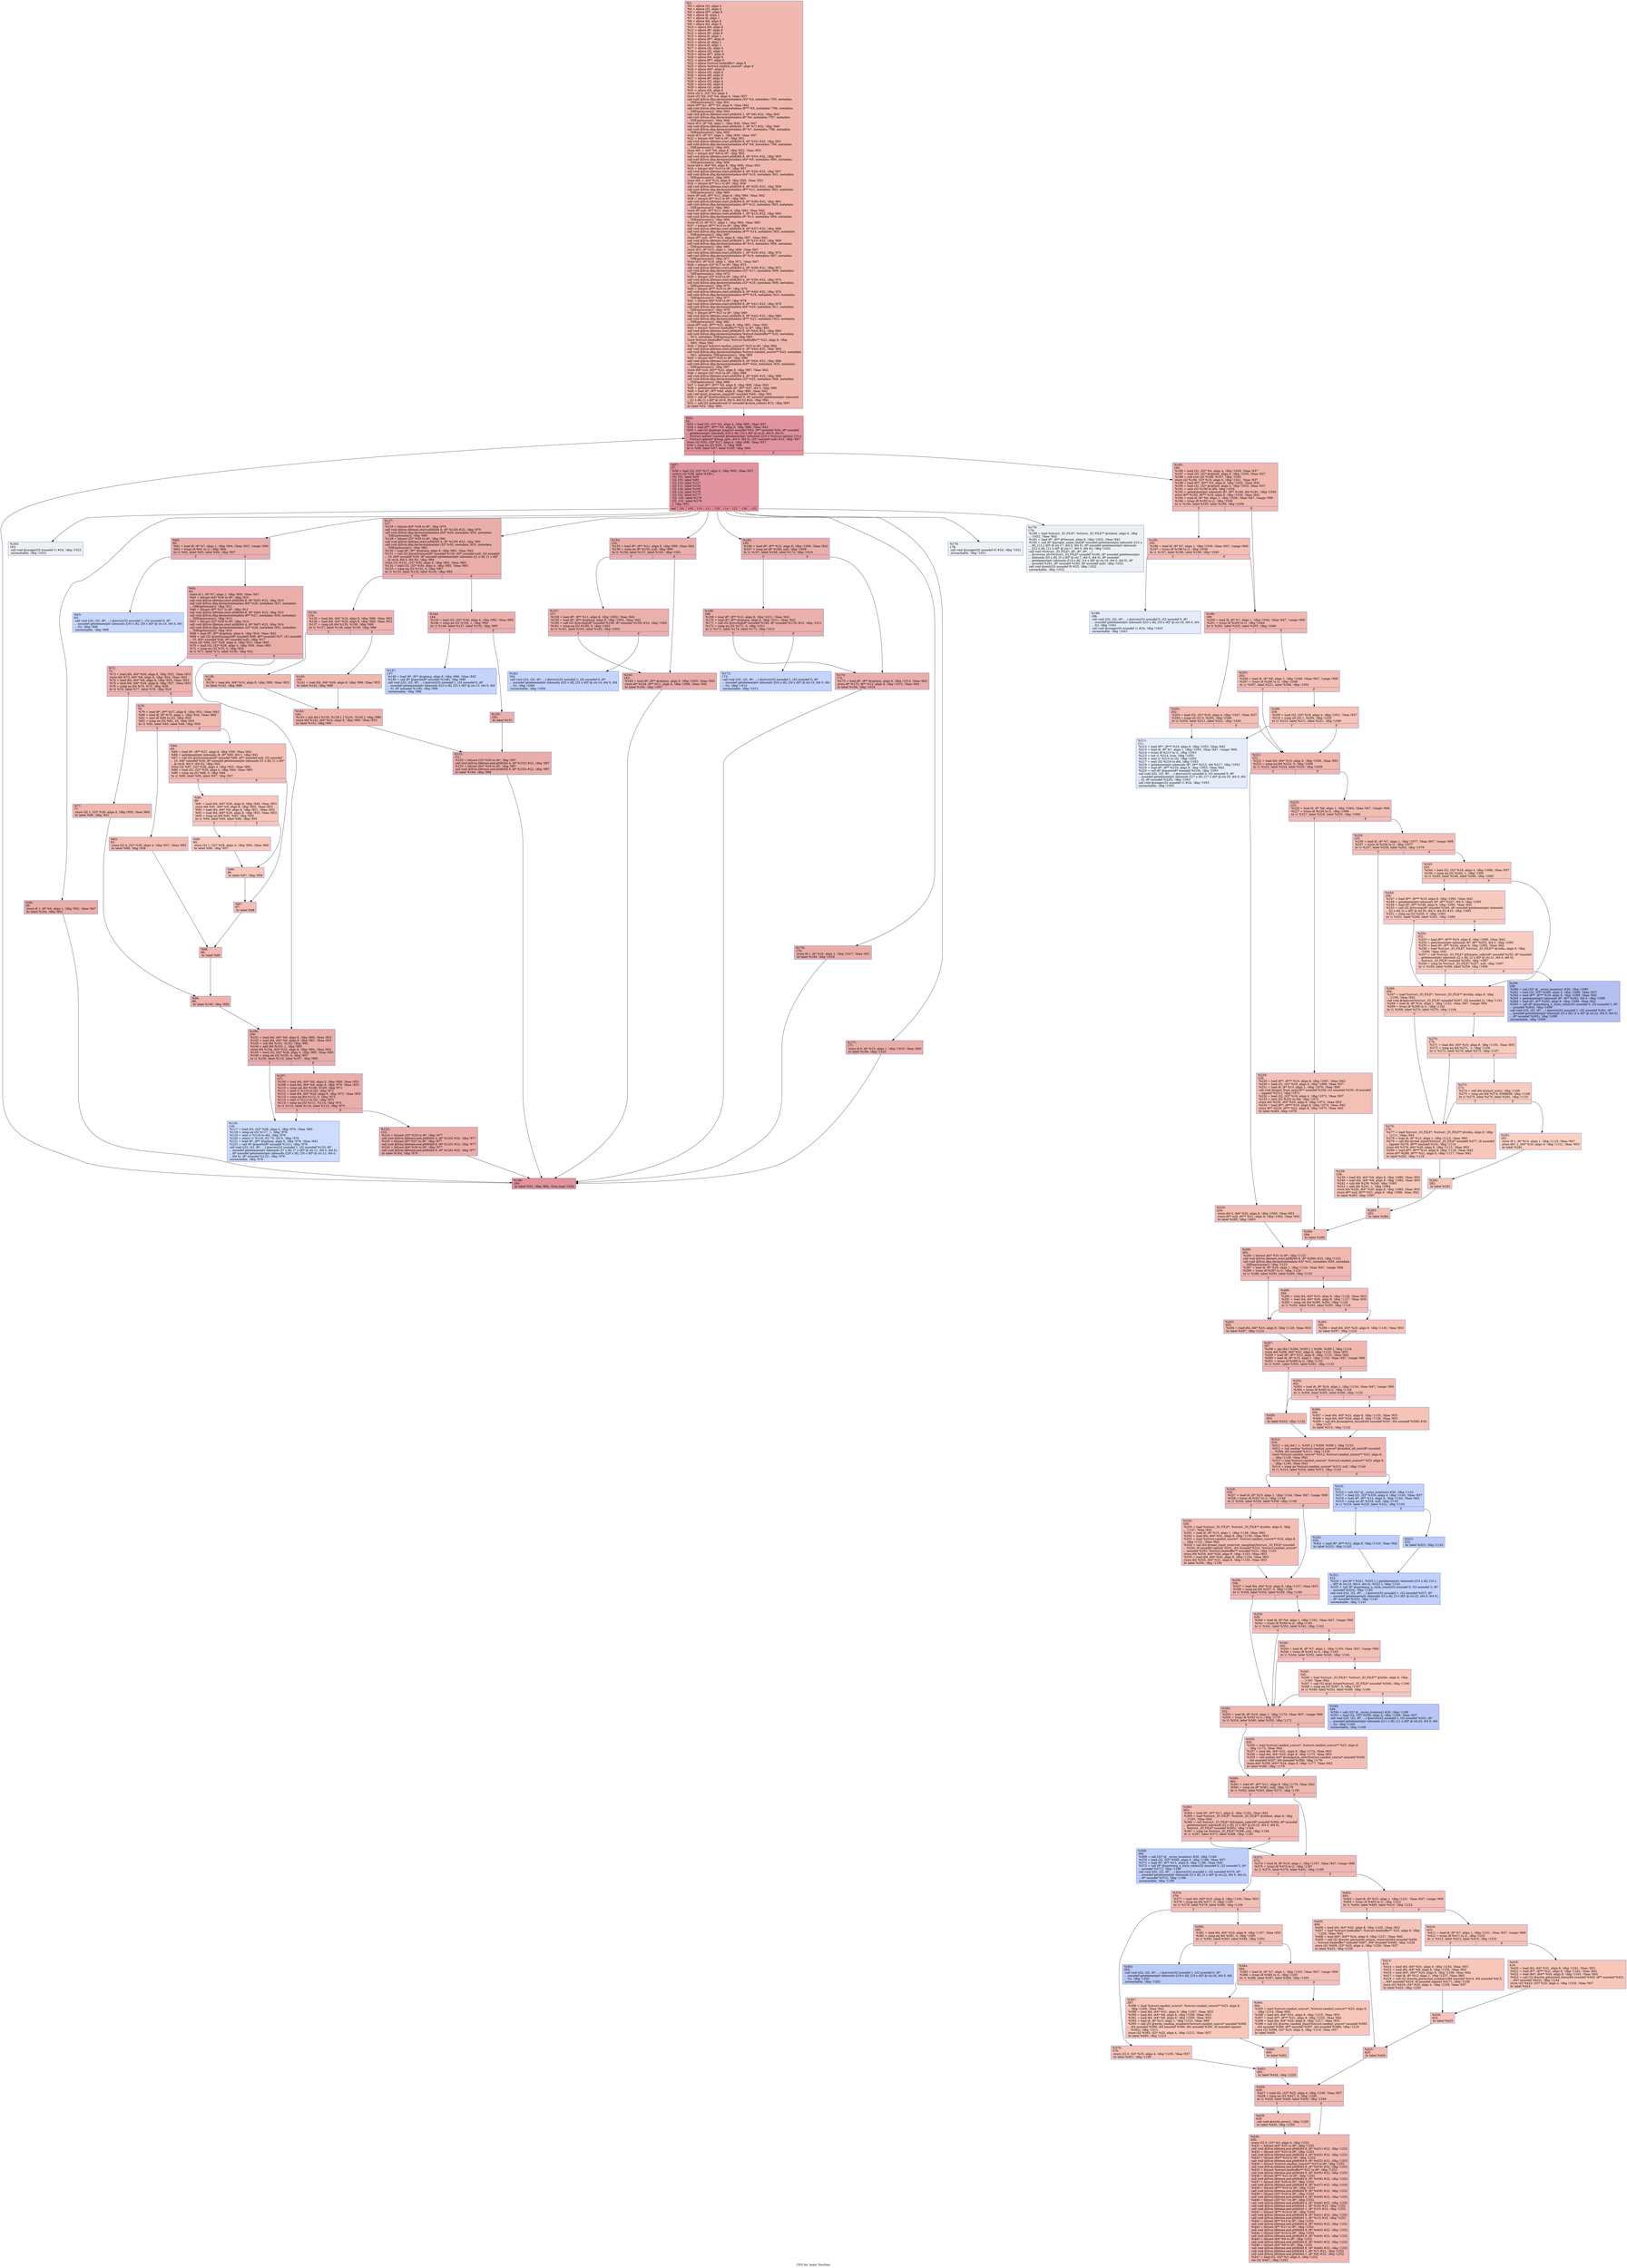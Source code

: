 digraph "CFG for 'main' function" {
	label="CFG for 'main' function";

	Node0x17eb5c0 [shape=record,color="#3d50c3ff", style=filled, fillcolor="#dc5d4a70",label="{%2:\l  %3 = alloca i32, align 4\l  %4 = alloca i32, align 4\l  %5 = alloca i8**, align 8\l  %6 = alloca i8, align 1\l  %7 = alloca i8, align 1\l  %8 = alloca i64, align 8\l  %9 = alloca i64, align 8\l  %10 = alloca i64, align 8\l  %11 = alloca i8*, align 8\l  %12 = alloca i8*, align 8\l  %13 = alloca i8, align 1\l  %14 = alloca i8**, align 8\l  %15 = alloca i8, align 1\l  %16 = alloca i8, align 1\l  %17 = alloca i32, align 4\l  %18 = alloca i32, align 4\l  %19 = alloca i8**, align 8\l  %20 = alloca i64, align 8\l  %21 = alloca i8**, align 8\l  %22 = alloca %struct.linebuffer*, align 8\l  %23 = alloca %struct.randint_source*, align 8\l  %24 = alloca i64*, align 8\l  %25 = alloca i32, align 4\l  %26 = alloca i64, align 8\l  %27 = alloca i8*, align 8\l  %28 = alloca i32, align 4\l  %29 = alloca i64, align 8\l  %30 = alloca i32, align 4\l  %31 = alloca i64, align 8\l  store i32 0, i32* %3, align 4\l  store i32 %0, i32* %4, align 4, !tbaa !837\l  call void @llvm.dbg.declare(metadata i32* %4, metadata !795, metadata\l... !DIExpression()), !dbg !841\l  store i8** %1, i8*** %5, align 8, !tbaa !842\l  call void @llvm.dbg.declare(metadata i8*** %5, metadata !796, metadata\l... !DIExpression()), !dbg !844\l  call void @llvm.lifetime.start.p0i8(i64 1, i8* %6) #22, !dbg !845\l  call void @llvm.dbg.declare(metadata i8* %6, metadata !797, metadata\l... !DIExpression()), !dbg !846\l  store i8 0, i8* %6, align 1, !dbg !846, !tbaa !847\l  call void @llvm.lifetime.start.p0i8(i64 1, i8* %7) #22, !dbg !849\l  call void @llvm.dbg.declare(metadata i8* %7, metadata !798, metadata\l... !DIExpression()), !dbg !850\l  store i8 0, i8* %7, align 1, !dbg !850, !tbaa !847\l  %32 = bitcast i64* %8 to i8*, !dbg !851\l  call void @llvm.lifetime.start.p0i8(i64 8, i8* %32) #22, !dbg !851\l  call void @llvm.dbg.declare(metadata i64* %8, metadata !799, metadata\l... !DIExpression()), !dbg !852\l  store i64 -1, i64* %8, align 8, !dbg !852, !tbaa !853\l  %33 = bitcast i64* %9 to i8*, !dbg !855\l  call void @llvm.lifetime.start.p0i8(i64 8, i8* %33) #22, !dbg !855\l  call void @llvm.dbg.declare(metadata i64* %9, metadata !800, metadata\l... !DIExpression()), !dbg !856\l  store i64 0, i64* %9, align 8, !dbg !856, !tbaa !853\l  %34 = bitcast i64* %10 to i8*, !dbg !857\l  call void @llvm.lifetime.start.p0i8(i64 8, i8* %34) #22, !dbg !857\l  call void @llvm.dbg.declare(metadata i64* %10, metadata !801, metadata\l... !DIExpression()), !dbg !858\l  store i64 -1, i64* %10, align 8, !dbg !858, !tbaa !853\l  %35 = bitcast i8** %11 to i8*, !dbg !859\l  call void @llvm.lifetime.start.p0i8(i64 8, i8* %35) #22, !dbg !859\l  call void @llvm.dbg.declare(metadata i8** %11, metadata !802, metadata\l... !DIExpression()), !dbg !860\l  store i8* null, i8** %11, align 8, !dbg !860, !tbaa !842\l  %36 = bitcast i8** %12 to i8*, !dbg !861\l  call void @llvm.lifetime.start.p0i8(i64 8, i8* %36) #22, !dbg !861\l  call void @llvm.dbg.declare(metadata i8** %12, metadata !803, metadata\l... !DIExpression()), !dbg !862\l  store i8* null, i8** %12, align 8, !dbg !862, !tbaa !842\l  call void @llvm.lifetime.start.p0i8(i64 1, i8* %13) #22, !dbg !863\l  call void @llvm.dbg.declare(metadata i8* %13, metadata !804, metadata\l... !DIExpression()), !dbg !864\l  store i8 10, i8* %13, align 1, !dbg !864, !tbaa !865\l  %37 = bitcast i8*** %14 to i8*, !dbg !866\l  call void @llvm.lifetime.start.p0i8(i64 8, i8* %37) #22, !dbg !866\l  call void @llvm.dbg.declare(metadata i8*** %14, metadata !805, metadata\l... !DIExpression()), !dbg !867\l  store i8** null, i8*** %14, align 8, !dbg !867, !tbaa !842\l  call void @llvm.lifetime.start.p0i8(i64 1, i8* %15) #22, !dbg !868\l  call void @llvm.dbg.declare(metadata i8* %15, metadata !806, metadata\l... !DIExpression()), !dbg !869\l  store i8 0, i8* %15, align 1, !dbg !869, !tbaa !847\l  call void @llvm.lifetime.start.p0i8(i64 1, i8* %16) #22, !dbg !870\l  call void @llvm.dbg.declare(metadata i8* %16, metadata !807, metadata\l... !DIExpression()), !dbg !871\l  store i8 0, i8* %16, align 1, !dbg !871, !tbaa !847\l  %38 = bitcast i32* %17 to i8*, !dbg !872\l  call void @llvm.lifetime.start.p0i8(i64 4, i8* %38) #22, !dbg !872\l  call void @llvm.dbg.declare(metadata i32* %17, metadata !808, metadata\l... !DIExpression()), !dbg !873\l  %39 = bitcast i32* %18 to i8*, !dbg !874\l  call void @llvm.lifetime.start.p0i8(i64 4, i8* %39) #22, !dbg !874\l  call void @llvm.dbg.declare(metadata i32* %18, metadata !809, metadata\l... !DIExpression()), !dbg !875\l  %40 = bitcast i8*** %19 to i8*, !dbg !876\l  call void @llvm.lifetime.start.p0i8(i64 8, i8* %40) #22, !dbg !876\l  call void @llvm.dbg.declare(metadata i8*** %19, metadata !810, metadata\l... !DIExpression()), !dbg !877\l  %41 = bitcast i64* %20 to i8*, !dbg !878\l  call void @llvm.lifetime.start.p0i8(i64 8, i8* %41) #22, !dbg !878\l  call void @llvm.dbg.declare(metadata i64* %20, metadata !811, metadata\l... !DIExpression()), !dbg !879\l  %42 = bitcast i8*** %21 to i8*, !dbg !880\l  call void @llvm.lifetime.start.p0i8(i64 8, i8* %42) #22, !dbg !880\l  call void @llvm.dbg.declare(metadata i8*** %21, metadata !812, metadata\l... !DIExpression()), !dbg !881\l  store i8** null, i8*** %21, align 8, !dbg !881, !tbaa !842\l  %43 = bitcast %struct.linebuffer** %22 to i8*, !dbg !882\l  call void @llvm.lifetime.start.p0i8(i64 8, i8* %43) #22, !dbg !882\l  call void @llvm.dbg.declare(metadata %struct.linebuffer** %22, metadata\l... !813, metadata !DIExpression()), !dbg !883\l  store %struct.linebuffer* null, %struct.linebuffer** %22, align 8, !dbg\l... !883, !tbaa !842\l  %44 = bitcast %struct.randint_source** %23 to i8*, !dbg !884\l  call void @llvm.lifetime.start.p0i8(i64 8, i8* %44) #22, !dbg !884\l  call void @llvm.dbg.declare(metadata %struct.randint_source** %23, metadata\l... !821, metadata !DIExpression()), !dbg !885\l  %45 = bitcast i64** %24 to i8*, !dbg !886\l  call void @llvm.lifetime.start.p0i8(i64 8, i8* %45) #22, !dbg !886\l  call void @llvm.dbg.declare(metadata i64** %24, metadata !825, metadata\l... !DIExpression()), !dbg !887\l  store i64* null, i64** %24, align 8, !dbg !887, !tbaa !842\l  %46 = bitcast i32* %25 to i8*, !dbg !888\l  call void @llvm.lifetime.start.p0i8(i64 4, i8* %46) #22, !dbg !888\l  call void @llvm.dbg.declare(metadata i32* %25, metadata !826, metadata\l... !DIExpression()), !dbg !889\l  %47 = load i8**, i8*** %5, align 8, !dbg !890, !tbaa !842\l  %48 = getelementptr inbounds i8*, i8** %47, i64 0, !dbg !890\l  %49 = load i8*, i8** %48, align 8, !dbg !890, !tbaa !842\l  call void @set_program_name(i8* noundef %49), !dbg !891\l  %50 = call i8* @setlocale(i32 noundef 6, i8* noundef getelementptr inbounds\l... ([1 x i8], [1 x i8]* @.str.8, i64 0, i64 0)) #22, !dbg !892\l  %51 = call i32 @atexit(void ()* noundef @close_stdout) #22, !dbg !893\l  br label %52, !dbg !894\l}"];
	Node0x17eb5c0 -> Node0x1857d10;
	Node0x1857d10 [shape=record,color="#b70d28ff", style=filled, fillcolor="#b70d2870",label="{%52:\l52:                                               \l  %53 = load i32, i32* %4, align 4, !dbg !895, !tbaa !837\l  %54 = load i8**, i8*** %5, align 8, !dbg !896, !tbaa !842\l  %55 = call i32 @getopt_long(i32 noundef %53, i8** noundef %54, i8* noundef\l... getelementptr inbounds ([10 x i8], [10 x i8]* @.str.9, i64 0, i64 0),\l... %struct.option* noundef getelementptr inbounds ([10 x %struct.option], [10 x\l... %struct.option]* @long_opts, i64 0, i64 0), i32* noundef null) #22, !dbg !897\l  store i32 %55, i32* %17, align 4, !dbg !898, !tbaa !837\l  %56 = icmp ne i32 %55, -1, !dbg !899\l  br i1 %56, label %57, label %185, !dbg !894\l|{<s0>T|<s1>F}}"];
	Node0x1857d10:s0 -> Node0x1857d60;
	Node0x1857d10:s1 -> Node0x1858ad0;
	Node0x1857d60 [shape=record,color="#b70d28ff", style=filled, fillcolor="#b70d2870",label="{%57:\l57:                                               \l  %58 = load i32, i32* %17, align 4, !dbg !900, !tbaa !837\l  switch i32 %58, label %183 [\l    i32 101, label %59\l    i32 105, label %60\l    i32 110, label %127\l    i32 111, label %154\l    i32 128, label %165\l    i32 114, label %176\l    i32 122, label %177\l    i32 -130, label %178\l    i32 -131, label %179\l  ], !dbg !901\l|{<s0>def|<s1>101|<s2>105|<s3>110|<s4>111|<s5>128|<s6>114|<s7>122|<s8>-130|<s9>-131}}"];
	Node0x1857d60:s0 -> Node0x1858a30;
	Node0x1857d60:s1 -> Node0x1857db0;
	Node0x1857d60:s2 -> Node0x1857e00;
	Node0x1857d60:s3 -> Node0x18583a0;
	Node0x1857d60:s4 -> Node0x1858670;
	Node0x1857d60:s5 -> Node0x18587b0;
	Node0x1857d60:s6 -> Node0x18588f0;
	Node0x1857d60:s7 -> Node0x1858940;
	Node0x1857d60:s8 -> Node0x1858990;
	Node0x1857d60:s9 -> Node0x18589e0;
	Node0x1857db0 [shape=record,color="#3d50c3ff", style=filled, fillcolor="#d0473d70",label="{%59:\l59:                                               \l  store i8 1, i8* %6, align 1, !dbg !902, !tbaa !847\l  br label %184, !dbg !903\l}"];
	Node0x1857db0 -> Node0x1858a80;
	Node0x1857e00 [shape=record,color="#3d50c3ff", style=filled, fillcolor="#d0473d70",label="{%60:\l60:                                               \l  %61 = load i8, i8* %7, align 1, !dbg !904, !tbaa !847, !range !906\l  %62 = trunc i8 %61 to i1, !dbg !904\l  br i1 %62, label %63, label %64, !dbg !907\l|{<s0>T|<s1>F}}"];
	Node0x1857e00:s0 -> Node0x1857e50;
	Node0x1857e00:s1 -> Node0x1857ea0;
	Node0x1857e50 [shape=record,color="#3d50c3ff", style=filled, fillcolor="#81a4fb70",label="{%63:\l63:                                               \l  call void (i32, i32, i8*, ...) @error(i32 noundef 1, i32 noundef 0, i8*\l... noundef getelementptr inbounds ([30 x i8], [30 x i8]* @.str.10, i64 0, i64\l... 0)), !dbg !908\l  unreachable, !dbg !908\l}"];
	Node0x1857ea0 [shape=record,color="#3d50c3ff", style=filled, fillcolor="#d0473d70",label="{%64:\l64:                                               \l  store i8 1, i8* %7, align 1, !dbg !909, !tbaa !847\l  %65 = bitcast i64* %26 to i8*, !dbg !910\l  call void @llvm.lifetime.start.p0i8(i64 8, i8* %65) #22, !dbg !910\l  call void @llvm.dbg.declare(metadata i64* %26, metadata !827, metadata\l... !DIExpression()), !dbg !911\l  %66 = bitcast i8** %27 to i8*, !dbg !912\l  call void @llvm.lifetime.start.p0i8(i64 8, i8* %66) #22, !dbg !912\l  call void @llvm.dbg.declare(metadata i8** %27, metadata !830, metadata\l... !DIExpression()), !dbg !913\l  %67 = bitcast i32* %28 to i8*, !dbg !914\l  call void @llvm.lifetime.start.p0i8(i64 4, i8* %67) #22, !dbg !914\l  call void @llvm.dbg.declare(metadata i32* %28, metadata !831, metadata\l... !DIExpression()), !dbg !915\l  %68 = load i8*, i8** @optarg, align 8, !dbg !916, !tbaa !842\l  %69 = call i32 @xstrtoumax(i8* noundef %68, i8** noundef %27, i32 noundef\l... 10, i64* noundef %26, i8* noundef null), !dbg !917\l  store i32 %69, i32* %28, align 4, !dbg !915, !tbaa !865\l  %70 = load i32, i32* %28, align 4, !dbg !918, !tbaa !865\l  %71 = icmp eq i32 %70, 0, !dbg !920\l  br i1 %71, label %72, label %100, !dbg !921\l|{<s0>T|<s1>F}}"];
	Node0x1857ea0:s0 -> Node0x1857ef0;
	Node0x1857ea0:s1 -> Node0x1858260;
	Node0x1857ef0 [shape=record,color="#3d50c3ff", style=filled, fillcolor="#d8564670",label="{%72:\l72:                                               \l  %73 = load i64, i64* %26, align 8, !dbg !922, !tbaa !853\l  store i64 %73, i64* %8, align 8, !dbg !924, !tbaa !853\l  %74 = load i64, i64* %8, align 8, !dbg !925, !tbaa !853\l  %75 = load i64, i64* %26, align 8, !dbg !927, !tbaa !853\l  %76 = icmp ne i64 %74, %75, !dbg !928\l  br i1 %76, label %77, label %78, !dbg !929\l|{<s0>T|<s1>F}}"];
	Node0x1857ef0:s0 -> Node0x1857f40;
	Node0x1857ef0:s1 -> Node0x1857f90;
	Node0x1857f40 [shape=record,color="#3d50c3ff", style=filled, fillcolor="#de614d70",label="{%77:\l77:                                               \l  store i32 1, i32* %28, align 4, !dbg !930, !tbaa !865\l  br label %99, !dbg !931\l}"];
	Node0x1857f40 -> Node0x1858210;
	Node0x1857f90 [shape=record,color="#3d50c3ff", style=filled, fillcolor="#de614d70",label="{%78:\l78:                                               \l  %79 = load i8*, i8** %27, align 8, !dbg !932, !tbaa !842\l  %80 = load i8, i8* %79, align 1, !dbg !934, !tbaa !865\l  %81 = sext i8 %80 to i32, !dbg !934\l  %82 = icmp ne i32 %81, 45, !dbg !935\l  br i1 %82, label %83, label %84, !dbg !936\l|{<s0>T|<s1>F}}"];
	Node0x1857f90:s0 -> Node0x1857fe0;
	Node0x1857f90:s1 -> Node0x1858030;
	Node0x1857fe0 [shape=record,color="#3d50c3ff", style=filled, fillcolor="#e36c5570",label="{%83:\l83:                                               \l  store i32 4, i32* %28, align 4, !dbg !937, !tbaa !865\l  br label %98, !dbg !938\l}"];
	Node0x1857fe0 -> Node0x18581c0;
	Node0x1858030 [shape=record,color="#3d50c3ff", style=filled, fillcolor="#e36c5570",label="{%84:\l84:                                               \l  %85 = load i8*, i8** %27, align 8, !dbg !939, !tbaa !842\l  %86 = getelementptr inbounds i8, i8* %85, i64 1, !dbg !941\l  %87 = call i32 @xstrtoumax(i8* noundef %86, i8** noundef null, i32 noundef\l... 10, i64* noundef %26, i8* noundef getelementptr inbounds ([1 x i8], [1 x i8]*\l... @.str.8, i64 0, i64 0)), !dbg !942\l  store i32 %87, i32* %28, align 4, !dbg !943, !tbaa !865\l  %88 = load i32, i32* %28, align 4, !dbg !944, !tbaa !865\l  %89 = icmp eq i32 %88, 0, !dbg !946\l  br i1 %89, label %90, label %97, !dbg !947\l|{<s0>T|<s1>F}}"];
	Node0x1858030:s0 -> Node0x1858080;
	Node0x1858030:s1 -> Node0x1858170;
	Node0x1858080 [shape=record,color="#3d50c3ff", style=filled, fillcolor="#ec7f6370",label="{%90:\l90:                                               \l  %91 = load i64, i64* %26, align 8, !dbg !948, !tbaa !853\l  store i64 %91, i64* %9, align 8, !dbg !950, !tbaa !853\l  %92 = load i64, i64* %9, align 8, !dbg !951, !tbaa !853\l  %93 = load i64, i64* %26, align 8, !dbg !953, !tbaa !853\l  %94 = icmp ne i64 %92, %93, !dbg !954\l  br i1 %94, label %95, label %96, !dbg !955\l|{<s0>T|<s1>F}}"];
	Node0x1858080:s0 -> Node0x18580d0;
	Node0x1858080:s1 -> Node0x1858120;
	Node0x18580d0 [shape=record,color="#3d50c3ff", style=filled, fillcolor="#ef886b70",label="{%95:\l95:                                               \l  store i32 1, i32* %28, align 4, !dbg !956, !tbaa !865\l  br label %96, !dbg !957\l}"];
	Node0x18580d0 -> Node0x1858120;
	Node0x1858120 [shape=record,color="#3d50c3ff", style=filled, fillcolor="#ec7f6370",label="{%96:\l96:                                               \l  br label %97, !dbg !958\l}"];
	Node0x1858120 -> Node0x1858170;
	Node0x1858170 [shape=record,color="#3d50c3ff", style=filled, fillcolor="#e36c5570",label="{%97:\l97:                                               \l  br label %98\l}"];
	Node0x1858170 -> Node0x18581c0;
	Node0x18581c0 [shape=record,color="#3d50c3ff", style=filled, fillcolor="#de614d70",label="{%98:\l98:                                               \l  br label %99\l}"];
	Node0x18581c0 -> Node0x1858210;
	Node0x1858210 [shape=record,color="#3d50c3ff", style=filled, fillcolor="#d8564670",label="{%99:\l99:                                               \l  br label %100, !dbg !959\l}"];
	Node0x1858210 -> Node0x1858260;
	Node0x1858260 [shape=record,color="#3d50c3ff", style=filled, fillcolor="#d0473d70",label="{%100:\l100:                                              \l  %101 = load i64, i64* %9, align 8, !dbg !960, !tbaa !853\l  %102 = load i64, i64* %8, align 8, !dbg !961, !tbaa !853\l  %103 = sub i64 %101, %102, !dbg !962\l  %104 = add i64 %103, 1, !dbg !963\l  store i64 %104, i64* %20, align 8, !dbg !964, !tbaa !853\l  %105 = load i32, i32* %28, align 4, !dbg !965, !tbaa !865\l  %106 = icmp ne i32 %105, 0, !dbg !967\l  br i1 %106, label %116, label %107, !dbg !968\l|{<s0>T|<s1>F}}"];
	Node0x1858260:s0 -> Node0x1858300;
	Node0x1858260:s1 -> Node0x18582b0;
	Node0x18582b0 [shape=record,color="#3d50c3ff", style=filled, fillcolor="#d0473d70",label="{%107:\l107:                                              \l  %108 = load i64, i64* %8, align 8, !dbg !969, !tbaa !853\l  %109 = load i64, i64* %9, align 8, !dbg !970, !tbaa !853\l  %110 = icmp ule i64 %108, %109, !dbg !971\l  %111 = zext i1 %110 to i32, !dbg !971\l  %112 = load i64, i64* %20, align 8, !dbg !972, !tbaa !853\l  %113 = icmp eq i64 %112, 0, !dbg !973\l  %114 = zext i1 %113 to i32, !dbg !973\l  %115 = icmp eq i32 %111, %114, !dbg !974\l  br i1 %115, label %116, label %123, !dbg !975\l|{<s0>T|<s1>F}}"];
	Node0x18582b0:s0 -> Node0x1858300;
	Node0x18582b0:s1 -> Node0x1858350;
	Node0x1858300 [shape=record,color="#3d50c3ff", style=filled, fillcolor="#8caffe70",label="{%116:\l116:                                              \l  %117 = load i32, i32* %28, align 4, !dbg !976, !tbaa !865\l  %118 = icmp eq i32 %117, 1, !dbg !976\l  %119 = zext i1 %118 to i64, !dbg !976\l  %120 = select i1 %118, i32 75, i32 0, !dbg !976\l  %121 = load i8*, i8** @optarg, align 8, !dbg !976, !tbaa !842\l  %122 = call i8* @quote(i8* noundef %121), !dbg !976\l  call void (i32, i32, i8*, ...) @error(i32 noundef 1, i32 noundef %120, i8*\l... noundef getelementptr inbounds ([7 x i8], [7 x i8]* @.str.11, i64 0, i64 0),\l... i8* noundef getelementptr inbounds ([20 x i8], [20 x i8]* @.str.12, i64 0,\l... i64 0), i8* noundef %122), !dbg !976\l  unreachable, !dbg !976\l}"];
	Node0x1858350 [shape=record,color="#3d50c3ff", style=filled, fillcolor="#d0473d70",label="{%123:\l123:                                              \l  %124 = bitcast i32* %28 to i8*, !dbg !977\l  call void @llvm.lifetime.end.p0i8(i64 4, i8* %124) #22, !dbg !977\l  %125 = bitcast i8** %27 to i8*, !dbg !977\l  call void @llvm.lifetime.end.p0i8(i64 8, i8* %125) #22, !dbg !977\l  %126 = bitcast i64* %26 to i8*, !dbg !977\l  call void @llvm.lifetime.end.p0i8(i64 8, i8* %126) #22, !dbg !977\l  br label %184, !dbg !978\l}"];
	Node0x1858350 -> Node0x1858a80;
	Node0x18583a0 [shape=record,color="#3d50c3ff", style=filled, fillcolor="#d0473d70",label="{%127:\l127:                                              \l  %128 = bitcast i64* %29 to i8*, !dbg !979\l  call void @llvm.lifetime.start.p0i8(i64 8, i8* %128) #22, !dbg !979\l  call void @llvm.dbg.declare(metadata i64* %29, metadata !833, metadata\l... !DIExpression()), !dbg !980\l  %129 = bitcast i32* %30 to i8*, !dbg !981\l  call void @llvm.lifetime.start.p0i8(i64 4, i8* %129) #22, !dbg !981\l  call void @llvm.dbg.declare(metadata i32* %30, metadata !835, metadata\l... !DIExpression()), !dbg !982\l  %130 = load i8*, i8** @optarg, align 8, !dbg !983, !tbaa !842\l  %131 = call i32 @xstrtoumax(i8* noundef %130, i8** noundef null, i32 noundef\l... 10, i64* noundef %29, i8* noundef getelementptr inbounds ([1 x i8], [1 x i8]*\l... @.str.8, i64 0, i64 0)), !dbg !984\l  store i32 %131, i32* %30, align 4, !dbg !982, !tbaa !865\l  %132 = load i32, i32* %30, align 4, !dbg !985, !tbaa !865\l  %133 = icmp eq i32 %132, 0, !dbg !987\l  br i1 %133, label %134, label %144, !dbg !988\l|{<s0>T|<s1>F}}"];
	Node0x18583a0:s0 -> Node0x18583f0;
	Node0x18583a0:s1 -> Node0x1858530;
	Node0x18583f0 [shape=record,color="#3d50c3ff", style=filled, fillcolor="#d8564670",label="{%134:\l134:                                              \l  %135 = load i64, i64* %10, align 8, !dbg !989, !tbaa !853\l  %136 = load i64, i64* %29, align 8, !dbg !989, !tbaa !853\l  %137 = icmp ult i64 %135, %136, !dbg !989\l  br i1 %137, label %138, label %140, !dbg !989\l|{<s0>T|<s1>F}}"];
	Node0x18583f0:s0 -> Node0x1858440;
	Node0x18583f0:s1 -> Node0x1858490;
	Node0x1858440 [shape=record,color="#3d50c3ff", style=filled, fillcolor="#de614d70",label="{%138:\l138:                                              \l  %139 = load i64, i64* %10, align 8, !dbg !989, !tbaa !853\l  br label %142, !dbg !989\l}"];
	Node0x1858440 -> Node0x18584e0;
	Node0x1858490 [shape=record,color="#3d50c3ff", style=filled, fillcolor="#de614d70",label="{%140:\l140:                                              \l  %141 = load i64, i64* %29, align 8, !dbg !989, !tbaa !853\l  br label %142, !dbg !989\l}"];
	Node0x1858490 -> Node0x18584e0;
	Node0x18584e0 [shape=record,color="#3d50c3ff", style=filled, fillcolor="#d8564670",label="{%142:\l142:                                              \l  %143 = phi i64 [ %139, %138 ], [ %141, %140 ], !dbg !989\l  store i64 %143, i64* %10, align 8, !dbg !990, !tbaa !853\l  br label %151, !dbg !991\l}"];
	Node0x18584e0 -> Node0x1858620;
	Node0x1858530 [shape=record,color="#3d50c3ff", style=filled, fillcolor="#d24b4070",label="{%144:\l144:                                              \l  %145 = load i32, i32* %30, align 4, !dbg !992, !tbaa !865\l  %146 = icmp ne i32 %145, 1, !dbg !994\l  br i1 %146, label %147, label %150, !dbg !995\l|{<s0>T|<s1>F}}"];
	Node0x1858530:s0 -> Node0x1858580;
	Node0x1858530:s1 -> Node0x18585d0;
	Node0x1858580 [shape=record,color="#3d50c3ff", style=filled, fillcolor="#7a9df870",label="{%147:\l147:                                              \l  %148 = load i8*, i8** @optarg, align 8, !dbg !996, !tbaa !842\l  %149 = call i8* @quote(i8* noundef %148), !dbg !996\l  call void (i32, i32, i8*, ...) @error(i32 noundef 1, i32 noundef 0, i8*\l... noundef getelementptr inbounds ([23 x i8], [23 x i8]* @.str.13, i64 0, i64\l... 0), i8* noundef %149), !dbg !996\l  unreachable, !dbg !996\l}"];
	Node0x18585d0 [shape=record,color="#3d50c3ff", style=filled, fillcolor="#d24b4070",label="{%150:\l150:                                              \l  br label %151\l}"];
	Node0x18585d0 -> Node0x1858620;
	Node0x1858620 [shape=record,color="#3d50c3ff", style=filled, fillcolor="#d0473d70",label="{%151:\l151:                                              \l  %152 = bitcast i32* %30 to i8*, !dbg !997\l  call void @llvm.lifetime.end.p0i8(i64 4, i8* %152) #22, !dbg !997\l  %153 = bitcast i64* %29 to i8*, !dbg !997\l  call void @llvm.lifetime.end.p0i8(i64 8, i8* %153) #22, !dbg !997\l  br label %184, !dbg !998\l}"];
	Node0x1858620 -> Node0x1858a80;
	Node0x1858670 [shape=record,color="#3d50c3ff", style=filled, fillcolor="#d0473d70",label="{%154:\l154:                                              \l  %155 = load i8*, i8** %11, align 8, !dbg !999, !tbaa !842\l  %156 = icmp ne i8* %155, null, !dbg !999\l  br i1 %156, label %157, label %163, !dbg !1001\l|{<s0>T|<s1>F}}"];
	Node0x1858670:s0 -> Node0x18586c0;
	Node0x1858670:s1 -> Node0x1858760;
	Node0x18586c0 [shape=record,color="#3d50c3ff", style=filled, fillcolor="#d24b4070",label="{%157:\l157:                                              \l  %158 = load i8*, i8** %11, align 8, !dbg !1002, !tbaa !842\l  %159 = load i8*, i8** @optarg, align 8, !dbg !1002, !tbaa !842\l  %160 = call i32 @strcmp(i8* noundef %158, i8* noundef %159) #23, !dbg !1002\l  %161 = icmp eq i32 %160, 0, !dbg !1002\l  br i1 %161, label %163, label %162, !dbg !1003\l|{<s0>T|<s1>F}}"];
	Node0x18586c0:s0 -> Node0x1858760;
	Node0x18586c0:s1 -> Node0x1858710;
	Node0x1858710 [shape=record,color="#3d50c3ff", style=filled, fillcolor="#7a9df870",label="{%162:\l162:                                              \l  call void (i32, i32, i8*, ...) @error(i32 noundef 1, i32 noundef 0, i8*\l... noundef getelementptr inbounds ([32 x i8], [32 x i8]* @.str.14, i64 0, i64\l... 0)), !dbg !1004\l  unreachable, !dbg !1004\l}"];
	Node0x1858760 [shape=record,color="#3d50c3ff", style=filled, fillcolor="#d0473d70",label="{%163:\l163:                                              \l  %164 = load i8*, i8** @optarg, align 8, !dbg !1005, !tbaa !842\l  store i8* %164, i8** %11, align 8, !dbg !1006, !tbaa !842\l  br label %184, !dbg !1007\l}"];
	Node0x1858760 -> Node0x1858a80;
	Node0x18587b0 [shape=record,color="#3d50c3ff", style=filled, fillcolor="#d0473d70",label="{%165:\l165:                                              \l  %166 = load i8*, i8** %12, align 8, !dbg !1008, !tbaa !842\l  %167 = icmp ne i8* %166, null, !dbg !1008\l  br i1 %167, label %168, label %174, !dbg !1010\l|{<s0>T|<s1>F}}"];
	Node0x18587b0:s0 -> Node0x1858800;
	Node0x18587b0:s1 -> Node0x18588a0;
	Node0x1858800 [shape=record,color="#3d50c3ff", style=filled, fillcolor="#d24b4070",label="{%168:\l168:                                              \l  %169 = load i8*, i8** %12, align 8, !dbg !1011, !tbaa !842\l  %170 = load i8*, i8** @optarg, align 8, !dbg !1011, !tbaa !842\l  %171 = call i32 @strcmp(i8* noundef %169, i8* noundef %170) #23, !dbg !1011\l  %172 = icmp eq i32 %171, 0, !dbg !1011\l  br i1 %172, label %174, label %173, !dbg !1012\l|{<s0>T|<s1>F}}"];
	Node0x1858800:s0 -> Node0x18588a0;
	Node0x1858800:s1 -> Node0x1858850;
	Node0x1858850 [shape=record,color="#3d50c3ff", style=filled, fillcolor="#7a9df870",label="{%173:\l173:                                              \l  call void (i32, i32, i8*, ...) @error(i32 noundef 1, i32 noundef 0, i8*\l... noundef getelementptr inbounds ([34 x i8], [34 x i8]* @.str.15, i64 0, i64\l... 0)), !dbg !1013\l  unreachable, !dbg !1013\l}"];
	Node0x18588a0 [shape=record,color="#3d50c3ff", style=filled, fillcolor="#d0473d70",label="{%174:\l174:                                              \l  %175 = load i8*, i8** @optarg, align 8, !dbg !1014, !tbaa !842\l  store i8* %175, i8** %12, align 8, !dbg !1015, !tbaa !842\l  br label %184, !dbg !1016\l}"];
	Node0x18588a0 -> Node0x1858a80;
	Node0x18588f0 [shape=record,color="#3d50c3ff", style=filled, fillcolor="#d0473d70",label="{%176:\l176:                                              \l  store i8 1, i8* %16, align 1, !dbg !1017, !tbaa !847\l  br label %184, !dbg !1018\l}"];
	Node0x18588f0 -> Node0x1858a80;
	Node0x1858940 [shape=record,color="#3d50c3ff", style=filled, fillcolor="#d0473d70",label="{%177:\l177:                                              \l  store i8 0, i8* %13, align 1, !dbg !1019, !tbaa !865\l  br label %184, !dbg !1020\l}"];
	Node0x1858940 -> Node0x1858a80;
	Node0x1858990 [shape=record,color="#3d50c3ff", style=filled, fillcolor="#d6dce470",label="{%178:\l178:                                              \l  call void @usage(i32 noundef 0) #24, !dbg !1021\l  unreachable, !dbg !1021\l}"];
	Node0x18589e0 [shape=record,color="#3d50c3ff", style=filled, fillcolor="#d6dce470",label="{%179:\l179:                                              \l  %180 = load %struct._IO_FILE*, %struct._IO_FILE** @stdout, align 8, !dbg\l... !1022, !tbaa !842\l  %181 = load i8*, i8** @Version, align 8, !dbg !1022, !tbaa !842\l  %182 = call i8* @proper_name_lite(i8* noundef getelementptr inbounds ([12 x\l... i8], [12 x i8]* @.str.17, i64 0, i64 0), i8* noundef getelementptr inbounds\l... ([12 x i8], [12 x i8]* @.str.17, i64 0, i64 0)), !dbg !1022\l  call void (%struct._IO_FILE*, i8*, i8*, i8*, ...)\l... @version_etc(%struct._IO_FILE* noundef %180, i8* noundef getelementptr\l... inbounds ([5 x i8], [5 x i8]* @.str.7, i64 0, i64 0), i8* noundef\l... getelementptr inbounds ([14 x i8], [14 x i8]* @.str.16, i64 0, i64 0), i8*\l... noundef %181, i8* noundef %182, i8* noundef null), !dbg !1022\l  call void @exit(i32 noundef 0) #25, !dbg !1022\l  unreachable, !dbg !1022\l}"];
	Node0x1858a30 [shape=record,color="#3d50c3ff", style=filled, fillcolor="#d6dce470",label="{%183:\l183:                                              \l  call void @usage(i32 noundef 1) #24, !dbg !1023\l  unreachable, !dbg !1023\l}"];
	Node0x1858a80 [shape=record,color="#b70d28ff", style=filled, fillcolor="#b70d2870",label="{%184:\l184:                                              \l  br label %52, !dbg !894, !llvm.loop !1024\l}"];
	Node0x1858a80 -> Node0x1857d10;
	Node0x1858ad0 [shape=record,color="#3d50c3ff", style=filled, fillcolor="#dc5d4a70",label="{%185:\l185:                                              \l  %186 = load i32, i32* %4, align 4, !dbg !1028, !tbaa !837\l  %187 = load i32, i32* @optind, align 4, !dbg !1029, !tbaa !837\l  %188 = sub nsw i32 %186, %187, !dbg !1030\l  store i32 %188, i32* %18, align 4, !dbg !1031, !tbaa !837\l  %189 = load i8**, i8*** %5, align 8, !dbg !1032, !tbaa !842\l  %190 = load i32, i32* @optind, align 4, !dbg !1033, !tbaa !837\l  %191 = sext i32 %190 to i64, !dbg !1034\l  %192 = getelementptr inbounds i8*, i8** %189, i64 %191, !dbg !1034\l  store i8** %192, i8*** %19, align 8, !dbg !1035, !tbaa !842\l  %193 = load i8, i8* %6, align 1, !dbg !1036, !tbaa !847, !range !906\l  %194 = trunc i8 %193 to i1, !dbg !1036\l  br i1 %194, label %195, label %199, !dbg !1038\l|{<s0>T|<s1>F}}"];
	Node0x1858ad0:s0 -> Node0x1858b20;
	Node0x1858ad0:s1 -> Node0x1858bc0;
	Node0x1858b20 [shape=record,color="#3d50c3ff", style=filled, fillcolor="#e36c5570",label="{%195:\l195:                                              \l  %196 = load i8, i8* %7, align 1, !dbg !1039, !tbaa !847, !range !906\l  %197 = trunc i8 %196 to i1, !dbg !1039\l  br i1 %197, label %198, label %199, !dbg !1040\l|{<s0>T|<s1>F}}"];
	Node0x1858b20:s0 -> Node0x1858b70;
	Node0x1858b20:s1 -> Node0x1858bc0;
	Node0x1858b70 [shape=record,color="#3d50c3ff", style=filled, fillcolor="#c1d4f470",label="{%198:\l198:                                              \l  call void (i32, i32, i8*, ...) @error(i32 noundef 0, i32 noundef 0, i8*\l... noundef getelementptr inbounds ([33 x i8], [33 x i8]* @.str.18, i64 0, i64\l... 0)), !dbg !1041\l  call void @usage(i32 noundef 1) #24, !dbg !1043\l  unreachable, !dbg !1043\l}"];
	Node0x1858bc0 [shape=record,color="#3d50c3ff", style=filled, fillcolor="#dc5d4a70",label="{%199:\l199:                                              \l  %200 = load i8, i8* %7, align 1, !dbg !1044, !tbaa !847, !range !906\l  %201 = trunc i8 %200 to i1, !dbg !1044\l  br i1 %201, label %202, label %205, !dbg !1046\l|{<s0>T|<s1>F}}"];
	Node0x1858bc0:s0 -> Node0x1858c10;
	Node0x1858bc0:s1 -> Node0x1858c60;
	Node0x1858c10 [shape=record,color="#3d50c3ff", style=filled, fillcolor="#e36c5570",label="{%202:\l202:                                              \l  %203 = load i32, i32* %18, align 4, !dbg !1047, !tbaa !837\l  %204 = icmp slt i32 0, %203, !dbg !1048\l  br i1 %204, label %211, label %221, !dbg !1044\l|{<s0>T|<s1>F}}"];
	Node0x1858c10:s0 -> Node0x1858d00;
	Node0x1858c10:s1 -> Node0x17ede20;
	Node0x1858c60 [shape=record,color="#3d50c3ff", style=filled, fillcolor="#e36c5570",label="{%205:\l205:                                              \l  %206 = load i8, i8* %6, align 1, !dbg !1049, !tbaa !847, !range !906\l  %207 = trunc i8 %206 to i1, !dbg !1049\l  br i1 %207, label %221, label %208, !dbg !1050\l|{<s0>T|<s1>F}}"];
	Node0x1858c60:s0 -> Node0x17ede20;
	Node0x1858c60:s1 -> Node0x1858cb0;
	Node0x1858cb0 [shape=record,color="#3d50c3ff", style=filled, fillcolor="#e8765c70",label="{%208:\l208:                                              \l  %209 = load i32, i32* %18, align 4, !dbg !1051, !tbaa !837\l  %210 = icmp slt i32 1, %209, !dbg !1052\l  br i1 %210, label %211, label %221, !dbg !1046\l|{<s0>T|<s1>F}}"];
	Node0x1858cb0:s0 -> Node0x1858d00;
	Node0x1858cb0:s1 -> Node0x17ede20;
	Node0x1858d00 [shape=record,color="#3d50c3ff", style=filled, fillcolor="#c5d6f270",label="{%211:\l211:                                              \l  %212 = load i8**, i8*** %19, align 8, !dbg !1053, !tbaa !842\l  %213 = load i8, i8* %7, align 1, !dbg !1053, !tbaa !847, !range !906\l  %214 = trunc i8 %213 to i1, !dbg !1053\l  %215 = xor i1 %214, true, !dbg !1053\l  %216 = zext i1 %215 to i32, !dbg !1053\l  %217 = sext i32 %216 to i64, !dbg !1053\l  %218 = getelementptr inbounds i8*, i8** %212, i64 %217, !dbg !1053\l  %219 = load i8*, i8** %218, align 8, !dbg !1053, !tbaa !842\l  %220 = call i8* @quote(i8* noundef %219), !dbg !1053\l  call void (i32, i32, i8*, ...) @error(i32 noundef 0, i32 noundef 0, i8*\l... noundef getelementptr inbounds ([17 x i8], [17 x i8]* @.str.19, i64 0, i64\l... 0), i8* noundef %220), !dbg !1053\l  call void @usage(i32 noundef 1) #24, !dbg !1055\l  unreachable, !dbg !1055\l}"];
	Node0x17ede20 [shape=record,color="#3d50c3ff", style=filled, fillcolor="#dc5d4a70",label="{%221:\l221:                                              \l  %222 = load i64, i64* %10, align 8, !dbg !1056, !tbaa !853\l  %223 = icmp eq i64 %222, 0, !dbg !1058\l  br i1 %223, label %224, label %225, !dbg !1059\l|{<s0>T|<s1>F}}"];
	Node0x17ede20:s0 -> Node0x17ede70;
	Node0x17ede20:s1 -> Node0x17edec0;
	Node0x17ede70 [shape=record,color="#3d50c3ff", style=filled, fillcolor="#e5705870",label="{%224:\l224:                                              \l  store i64 0, i64* %20, align 8, !dbg !1060, !tbaa !853\l  store i8** null, i8*** %21, align 8, !dbg !1062, !tbaa !842\l  br label %285, !dbg !1063\l}"];
	Node0x17ede70 -> Node0x186a4f0;
	Node0x17edec0 [shape=record,color="#3d50c3ff", style=filled, fillcolor="#e1675170",label="{%225:\l225:                                              \l  %226 = load i8, i8* %6, align 1, !dbg !1064, !tbaa !847, !range !906\l  %227 = trunc i8 %226 to i1, !dbg !1064\l  br i1 %227, label %228, label %235, !dbg !1066\l|{<s0>T|<s1>F}}"];
	Node0x17edec0:s0 -> Node0x17edf10;
	Node0x17edec0:s1 -> Node0x17edf60;
	Node0x17edf10 [shape=record,color="#3d50c3ff", style=filled, fillcolor="#e5705870",label="{%228:\l228:                                              \l  %229 = load i8**, i8*** %19, align 8, !dbg !1067, !tbaa !842\l  %230 = load i32, i32* %18, align 4, !dbg !1069, !tbaa !837\l  %231 = load i8, i8* %13, align 1, !dbg !1070, !tbaa !865\l  call void @input_from_argv(i8** noundef %229, i32 noundef %230, i8 noundef\l... signext %231), !dbg !1071\l  %232 = load i32, i32* %18, align 4, !dbg !1072, !tbaa !837\l  %233 = sext i32 %232 to i64, !dbg !1072\l  store i64 %233, i64* %20, align 8, !dbg !1073, !tbaa !853\l  %234 = load i8**, i8*** %19, align 8, !dbg !1074, !tbaa !842\l  store i8** %234, i8*** %21, align 8, !dbg !1075, !tbaa !842\l  br label %284, !dbg !1076\l}"];
	Node0x17edf10 -> Node0x186a4a0;
	Node0x17edf60 [shape=record,color="#3d50c3ff", style=filled, fillcolor="#e5705870",label="{%235:\l235:                                              \l  %236 = load i8, i8* %7, align 1, !dbg !1077, !tbaa !847, !range !906\l  %237 = trunc i8 %236 to i1, !dbg !1077\l  br i1 %237, label %238, label %243, !dbg !1079\l|{<s0>T|<s1>F}}"];
	Node0x17edf60:s0 -> Node0x17edfb0;
	Node0x17edf60:s1 -> Node0x17ee000;
	Node0x17edfb0 [shape=record,color="#3d50c3ff", style=filled, fillcolor="#ec7f6370",label="{%238:\l238:                                              \l  %239 = load i64, i64* %9, align 8, !dbg !1080, !tbaa !853\l  %240 = load i64, i64* %8, align 8, !dbg !1082, !tbaa !853\l  %241 = sub i64 %239, %240, !dbg !1083\l  %242 = add i64 %241, 1, !dbg !1084\l  store i64 %242, i64* %20, align 8, !dbg !1085, !tbaa !853\l  store i8** null, i8*** %21, align 8, !dbg !1086, !tbaa !842\l  br label %283, !dbg !1087\l}"];
	Node0x17edfb0 -> Node0x186a450;
	Node0x17ee000 [shape=record,color="#3d50c3ff", style=filled, fillcolor="#ec7f6370",label="{%243:\l243:                                              \l  %244 = load i32, i32* %18, align 4, !dbg !1088, !tbaa !837\l  %245 = icmp eq i32 %244, 1, !dbg !1091\l  br i1 %245, label %246, label %266, !dbg !1092\l|{<s0>T|<s1>F}}"];
	Node0x17ee000:s0 -> Node0x17ee050;
	Node0x17ee000:s1 -> Node0x186a270;
	Node0x17ee050 [shape=record,color="#3d50c3ff", style=filled, fillcolor="#ef886b70",label="{%246:\l246:                                              \l  %247 = load i8**, i8*** %19, align 8, !dbg !1093, !tbaa !842\l  %248 = getelementptr inbounds i8*, i8** %247, i64 0, !dbg !1093\l  %249 = load i8*, i8** %248, align 8, !dbg !1093, !tbaa !842\l  %250 = call i32 @strcmp(i8* noundef %249, i8* noundef getelementptr inbounds\l... ([2 x i8], [2 x i8]* @.str.20, i64 0, i64 0)) #23, !dbg !1093\l  %251 = icmp eq i32 %250, 0, !dbg !1093\l  br i1 %251, label %266, label %252, !dbg !1094\l|{<s0>T|<s1>F}}"];
	Node0x17ee050:s0 -> Node0x186a270;
	Node0x17ee050:s1 -> Node0x17ee0a0;
	Node0x17ee0a0 [shape=record,color="#3d50c3ff", style=filled, fillcolor="#f08b6e70",label="{%252:\l252:                                              \l  %253 = load i8**, i8*** %19, align 8, !dbg !1095, !tbaa !842\l  %254 = getelementptr inbounds i8*, i8** %253, i64 0, !dbg !1095\l  %255 = load i8*, i8** %254, align 8, !dbg !1095, !tbaa !842\l  %256 = load %struct._IO_FILE*, %struct._IO_FILE** @stdin, align 8, !dbg\l... !1096, !tbaa !842\l  %257 = call %struct._IO_FILE* @freopen_safer(i8* noundef %255, i8* noundef\l... getelementptr inbounds ([2 x i8], [2 x i8]* @.str.21, i64 0, i64 0),\l... %struct._IO_FILE* noundef %256), !dbg !1097\l  %258 = icmp ne %struct._IO_FILE* %257, null, !dbg !1097\l  br i1 %258, label %266, label %259, !dbg !1098\l|{<s0>T|<s1>F}}"];
	Node0x17ee0a0:s0 -> Node0x186a270;
	Node0x17ee0a0:s1 -> Node0x186a220;
	Node0x186a220 [shape=record,color="#3d50c3ff", style=filled, fillcolor="#536edd70",label="{%259:\l259:                                              \l  %260 = call i32* @__errno_location() #26, !dbg !1099\l  %261 = load i32, i32* %260, align 4, !dbg !1099, !tbaa !837\l  %262 = load i8**, i8*** %19, align 8, !dbg !1099, !tbaa !842\l  %263 = getelementptr inbounds i8*, i8** %262, i64 0, !dbg !1099\l  %264 = load i8*, i8** %263, align 8, !dbg !1099, !tbaa !842\l  %265 = call i8* @quotearg_n_style_colon(i32 noundef 0, i32 noundef 3, i8*\l... noundef %264), !dbg !1099\l  call void (i32, i32, i8*, ...) @error(i32 noundef 1, i32 noundef %261, i8*\l... noundef getelementptr inbounds ([3 x i8], [3 x i8]* @.str.22, i64 0, i64 0),\l... i8* noundef %265), !dbg !1099\l  unreachable, !dbg !1099\l}"];
	Node0x186a270 [shape=record,color="#3d50c3ff", style=filled, fillcolor="#ec7f6370",label="{%266:\l266:                                              \l  %267 = load %struct._IO_FILE*, %struct._IO_FILE** @stdin, align 8, !dbg\l... !1100, !tbaa !842\l  call void @fadvise(%struct._IO_FILE* noundef %267, i32 noundef 2), !dbg !1101\l  %268 = load i8, i8* %16, align 1, !dbg !1102, !tbaa !847, !range !906\l  %269 = trunc i8 %268 to i1, !dbg !1102\l  br i1 %269, label %276, label %270, !dbg !1104\l|{<s0>T|<s1>F}}"];
	Node0x186a270:s0 -> Node0x186a360;
	Node0x186a270:s1 -> Node0x186a2c0;
	Node0x186a2c0 [shape=record,color="#3d50c3ff", style=filled, fillcolor="#ef886b70",label="{%270:\l270:                                              \l  %271 = load i64, i64* %10, align 8, !dbg !1105, !tbaa !853\l  %272 = icmp eq i64 %271, -1, !dbg !1106\l  br i1 %272, label %276, label %273, !dbg !1107\l|{<s0>T|<s1>F}}"];
	Node0x186a2c0:s0 -> Node0x186a360;
	Node0x186a2c0:s1 -> Node0x186a310;
	Node0x186a310 [shape=record,color="#3d50c3ff", style=filled, fillcolor="#f08b6e70",label="{%273:\l273:                                              \l  %274 = call i64 @input_size(), !dbg !1108\l  %275 = icmp sle i64 %274, 8388608, !dbg !1109\l  br i1 %275, label %276, label %281, !dbg !1110\l|{<s0>T|<s1>F}}"];
	Node0x186a310:s0 -> Node0x186a360;
	Node0x186a310:s1 -> Node0x186a3b0;
	Node0x186a360 [shape=record,color="#3d50c3ff", style=filled, fillcolor="#ec7f6370",label="{%276:\l276:                                              \l  %277 = load %struct._IO_FILE*, %struct._IO_FILE** @stdin, align 8, !dbg\l... !1111, !tbaa !842\l  %278 = load i8, i8* %13, align 1, !dbg !1113, !tbaa !865\l  %279 = call i64 @read_input(%struct._IO_FILE* noundef %277, i8 noundef\l... signext %278, i8*** noundef %14), !dbg !1114\l  store i64 %279, i64* %20, align 8, !dbg !1115, !tbaa !853\l  %280 = load i8**, i8*** %14, align 8, !dbg !1116, !tbaa !842\l  store i8** %280, i8*** %21, align 8, !dbg !1117, !tbaa !842\l  br label %282, !dbg !1118\l}"];
	Node0x186a360 -> Node0x186a400;
	Node0x186a3b0 [shape=record,color="#3d50c3ff", style=filled, fillcolor="#f4987a70",label="{%281:\l281:                                              \l  store i8 1, i8* %15, align 1, !dbg !1119, !tbaa !847\l  store i64 -1, i64* %20, align 8, !dbg !1121, !tbaa !853\l  br label %282\l}"];
	Node0x186a3b0 -> Node0x186a400;
	Node0x186a400 [shape=record,color="#3d50c3ff", style=filled, fillcolor="#ec7f6370",label="{%282:\l282:                                              \l  br label %283\l}"];
	Node0x186a400 -> Node0x186a450;
	Node0x186a450 [shape=record,color="#3d50c3ff", style=filled, fillcolor="#e5705870",label="{%283:\l283:                                              \l  br label %284\l}"];
	Node0x186a450 -> Node0x186a4a0;
	Node0x186a4a0 [shape=record,color="#3d50c3ff", style=filled, fillcolor="#e1675170",label="{%284:\l284:                                              \l  br label %285\l}"];
	Node0x186a4a0 -> Node0x186a4f0;
	Node0x186a4f0 [shape=record,color="#3d50c3ff", style=filled, fillcolor="#dc5d4a70",label="{%285:\l285:                                              \l  %286 = bitcast i64* %31 to i8*, !dbg !1122\l  call void @llvm.lifetime.start.p0i8(i64 8, i8* %286) #22, !dbg !1122\l  call void @llvm.dbg.declare(metadata i64* %31, metadata !836, metadata\l... !DIExpression()), !dbg !1123\l  %287 = load i8, i8* %16, align 1, !dbg !1124, !tbaa !847, !range !906\l  %288 = trunc i8 %287 to i1, !dbg !1124\l  br i1 %288, label %293, label %289, !dbg !1125\l|{<s0>T|<s1>F}}"];
	Node0x186a4f0:s0 -> Node0x186a590;
	Node0x186a4f0:s1 -> Node0x186a540;
	Node0x186a540 [shape=record,color="#3d50c3ff", style=filled, fillcolor="#e36c5570",label="{%289:\l289:                                              \l  %290 = load i64, i64* %10, align 8, !dbg !1126, !tbaa !853\l  %291 = load i64, i64* %20, align 8, !dbg !1127, !tbaa !853\l  %292 = icmp ult i64 %290, %291, !dbg !1128\l  br i1 %292, label %293, label %295, !dbg !1124\l|{<s0>T|<s1>F}}"];
	Node0x186a540:s0 -> Node0x186a590;
	Node0x186a540:s1 -> Node0x186a5e0;
	Node0x186a590 [shape=record,color="#3d50c3ff", style=filled, fillcolor="#de614d70",label="{%293:\l293:                                              \l  %294 = load i64, i64* %10, align 8, !dbg !1129, !tbaa !853\l  br label %297, !dbg !1124\l}"];
	Node0x186a590 -> Node0x186a630;
	Node0x186a5e0 [shape=record,color="#3d50c3ff", style=filled, fillcolor="#e8765c70",label="{%295:\l295:                                              \l  %296 = load i64, i64* %20, align 8, !dbg !1130, !tbaa !853\l  br label %297, !dbg !1124\l}"];
	Node0x186a5e0 -> Node0x186a630;
	Node0x186a630 [shape=record,color="#3d50c3ff", style=filled, fillcolor="#dc5d4a70",label="{%297:\l297:                                              \l  %298 = phi i64 [ %294, %293 ], [ %296, %295 ], !dbg !1124\l  store i64 %298, i64* %31, align 8, !dbg !1123, !tbaa !853\l  %299 = load i8*, i8** %12, align 8, !dbg !1131, !tbaa !842\l  %300 = load i8, i8* %15, align 1, !dbg !1132, !tbaa !847, !range !906\l  %301 = trunc i8 %300 to i1, !dbg !1132\l  br i1 %301, label %305, label %302, !dbg !1133\l|{<s0>T|<s1>F}}"];
	Node0x186a630:s0 -> Node0x186a6d0;
	Node0x186a630:s1 -> Node0x186a680;
	Node0x186a680 [shape=record,color="#3d50c3ff", style=filled, fillcolor="#e36c5570",label="{%302:\l302:                                              \l  %303 = load i8, i8* %16, align 1, !dbg !1134, !tbaa !847, !range !906\l  %304 = trunc i8 %303 to i1, !dbg !1134\l  br i1 %304, label %305, label %306, !dbg !1132\l|{<s0>T|<s1>F}}"];
	Node0x186a680:s0 -> Node0x186a6d0;
	Node0x186a680:s1 -> Node0x186a720;
	Node0x186a6d0 [shape=record,color="#3d50c3ff", style=filled, fillcolor="#de614d70",label="{%305:\l305:                                              \l  br label %310, !dbg !1132\l}"];
	Node0x186a6d0 -> Node0x186a770;
	Node0x186a720 [shape=record,color="#3d50c3ff", style=filled, fillcolor="#e8765c70",label="{%306:\l306:                                              \l  %307 = load i64, i64* %31, align 8, !dbg !1135, !tbaa !853\l  %308 = load i64, i64* %20, align 8, !dbg !1136, !tbaa !853\l  %309 = call i64 @randperm_bound(i64 noundef %307, i64 noundef %308) #26,\l... !dbg !1137\l  br label %310, !dbg !1132\l}"];
	Node0x186a720 -> Node0x186a770;
	Node0x186a770 [shape=record,color="#3d50c3ff", style=filled, fillcolor="#dc5d4a70",label="{%310:\l310:                                              \l  %311 = phi i64 [ -1, %305 ], [ %309, %306 ], !dbg !1132\l  %312 = call noalias %struct.randint_source* @randint_all_new(i8* noundef\l... %299, i64 noundef %311), !dbg !1138\l  store %struct.randint_source* %312, %struct.randint_source** %23, align 8,\l... !dbg !1139, !tbaa !842\l  %313 = load %struct.randint_source*, %struct.randint_source** %23, align 8,\l... !dbg !1140, !tbaa !842\l  %314 = icmp ne %struct.randint_source* %313, null, !dbg !1140\l  br i1 %314, label %326, label %315, !dbg !1142\l|{<s0>T|<s1>F}}"];
	Node0x186a770:s0 -> Node0x186a900;
	Node0x186a770:s1 -> Node0x186a7c0;
	Node0x186a7c0 [shape=record,color="#3d50c3ff", style=filled, fillcolor="#7396f570",label="{%315:\l315:                                              \l  %316 = call i32* @__errno_location() #26, !dbg !1143\l  %317 = load i32, i32* %316, align 4, !dbg !1143, !tbaa !837\l  %318 = load i8*, i8** %12, align 8, !dbg !1143, !tbaa !842\l  %319 = icmp ne i8* %318, null, !dbg !1143\l  br i1 %319, label %320, label %322, !dbg !1143\l|{<s0>T|<s1>F}}"];
	Node0x186a7c0:s0 -> Node0x186a810;
	Node0x186a7c0:s1 -> Node0x186a860;
	Node0x186a810 [shape=record,color="#3d50c3ff", style=filled, fillcolor="#6c8ff170",label="{%320:\l320:                                              \l  %321 = load i8*, i8** %12, align 8, !dbg !1143, !tbaa !842\l  br label %323, !dbg !1143\l}"];
	Node0x186a810 -> Node0x186a8b0;
	Node0x186a860 [shape=record,color="#3d50c3ff", style=filled, fillcolor="#6a8bef70",label="{%322:\l322:                                              \l  br label %323, !dbg !1143\l}"];
	Node0x186a860 -> Node0x186a8b0;
	Node0x186a8b0 [shape=record,color="#3d50c3ff", style=filled, fillcolor="#7396f570",label="{%323:\l323:                                              \l  %324 = phi i8* [ %321, %320 ], [ getelementptr inbounds ([10 x i8], [10 x\l... i8]* @.str.23, i64 0, i64 0), %322 ], !dbg !1143\l  %325 = call i8* @quotearg_n_style_colon(i32 noundef 0, i32 noundef 3, i8*\l... noundef %324), !dbg !1143\l  call void (i32, i32, i8*, ...) @error(i32 noundef 1, i32 noundef %317, i8*\l... noundef getelementptr inbounds ([3 x i8], [3 x i8]* @.str.22, i64 0, i64 0),\l... i8* noundef %325), !dbg !1143\l  unreachable, !dbg !1143\l}"];
	Node0x186a900 [shape=record,color="#3d50c3ff", style=filled, fillcolor="#dc5d4a70",label="{%326:\l326:                                              \l  %327 = load i8, i8* %15, align 1, !dbg !1144, !tbaa !847, !range !906\l  %328 = trunc i8 %327 to i1, !dbg !1144\l  br i1 %328, label %329, label %336, !dbg !1146\l|{<s0>T|<s1>F}}"];
	Node0x186a900:s0 -> Node0x186a950;
	Node0x186a900:s1 -> Node0x186a9a0;
	Node0x186a950 [shape=record,color="#3d50c3ff", style=filled, fillcolor="#e36c5570",label="{%329:\l329:                                              \l  %330 = load %struct._IO_FILE*, %struct._IO_FILE** @stdin, align 8, !dbg\l... !1147, !tbaa !842\l  %331 = load i8, i8* %13, align 1, !dbg !1149, !tbaa !865\l  %332 = load i64, i64* %31, align 8, !dbg !1150, !tbaa !853\l  %333 = load %struct.randint_source*, %struct.randint_source** %23, align 8,\l... !dbg !1151, !tbaa !842\l  %334 = call i64 @read_input_reservoir_sampling(%struct._IO_FILE* noundef\l... %330, i8 noundef signext %331, i64 noundef %332, %struct.randint_source*\l... noundef %333, %struct.linebuffer** noundef %22), !dbg !1152\l  store i64 %334, i64* %20, align 8, !dbg !1153, !tbaa !853\l  %335 = load i64, i64* %20, align 8, !dbg !1154, !tbaa !853\l  store i64 %335, i64* %31, align 8, !dbg !1155, !tbaa !853\l  br label %336, !dbg !1156\l}"];
	Node0x186a950 -> Node0x186a9a0;
	Node0x186a9a0 [shape=record,color="#3d50c3ff", style=filled, fillcolor="#dc5d4a70",label="{%336:\l336:                                              \l  %337 = load i64, i64* %10, align 8, !dbg !1157, !tbaa !853\l  %338 = icmp eq i64 %337, 0, !dbg !1159\l  br i1 %338, label %352, label %339, !dbg !1160\l|{<s0>T|<s1>F}}"];
	Node0x186a9a0:s0 -> Node0x186ab30;
	Node0x186a9a0:s1 -> Node0x186a9f0;
	Node0x186a9f0 [shape=record,color="#3d50c3ff", style=filled, fillcolor="#e1675170",label="{%339:\l339:                                              \l  %340 = load i8, i8* %6, align 1, !dbg !1161, !tbaa !847, !range !906\l  %341 = trunc i8 %340 to i1, !dbg !1161\l  br i1 %341, label %352, label %342, !dbg !1162\l|{<s0>T|<s1>F}}"];
	Node0x186a9f0:s0 -> Node0x186ab30;
	Node0x186a9f0:s1 -> Node0x186aa40;
	Node0x186aa40 [shape=record,color="#3d50c3ff", style=filled, fillcolor="#e5705870",label="{%342:\l342:                                              \l  %343 = load i8, i8* %7, align 1, !dbg !1163, !tbaa !847, !range !906\l  %344 = trunc i8 %343 to i1, !dbg !1163\l  br i1 %344, label %352, label %345, !dbg !1164\l|{<s0>T|<s1>F}}"];
	Node0x186aa40:s0 -> Node0x186ab30;
	Node0x186aa40:s1 -> Node0x186aa90;
	Node0x186aa90 [shape=record,color="#3d50c3ff", style=filled, fillcolor="#ec7f6370",label="{%345:\l345:                                              \l  %346 = load %struct._IO_FILE*, %struct._IO_FILE** @stdin, align 8, !dbg\l... !1165, !tbaa !842\l  %347 = call i32 @rpl_fclose(%struct._IO_FILE* noundef %346), !dbg !1166\l  %348 = icmp eq i32 %347, 0, !dbg !1167\l  br i1 %348, label %352, label %349, !dbg !1168\l|{<s0>T|<s1>F}}"];
	Node0x186aa90:s0 -> Node0x186ab30;
	Node0x186aa90:s1 -> Node0x186aae0;
	Node0x186aae0 [shape=record,color="#3d50c3ff", style=filled, fillcolor="#5f7fe870",label="{%349:\l349:                                              \l  %350 = call i32* @__errno_location() #26, !dbg !1169\l  %351 = load i32, i32* %350, align 4, !dbg !1169, !tbaa !837\l  call void (i32, i32, i8*, ...) @error(i32 noundef 1, i32 noundef %351, i8*\l... noundef getelementptr inbounds ([11 x i8], [11 x i8]* @.str.24, i64 0, i64\l... 0)), !dbg !1169\l  unreachable, !dbg !1169\l}"];
	Node0x186ab30 [shape=record,color="#3d50c3ff", style=filled, fillcolor="#dc5d4a70",label="{%352:\l352:                                              \l  %353 = load i8, i8* %16, align 1, !dbg !1170, !tbaa !847, !range !906\l  %354 = trunc i8 %353 to i1, !dbg !1170\l  br i1 %354, label %360, label %355, !dbg !1172\l|{<s0>T|<s1>F}}"];
	Node0x186ab30:s0 -> Node0x186abd0;
	Node0x186ab30:s1 -> Node0x186ab80;
	Node0x186ab80 [shape=record,color="#3d50c3ff", style=filled, fillcolor="#e36c5570",label="{%355:\l355:                                              \l  %356 = load %struct.randint_source*, %struct.randint_source** %23, align 8,\l... !dbg !1173, !tbaa !842\l  %357 = load i64, i64* %31, align 8, !dbg !1174, !tbaa !853\l  %358 = load i64, i64* %20, align 8, !dbg !1175, !tbaa !853\l  %359 = call noalias i64* @randperm_new(%struct.randint_source* noundef %356,\l... i64 noundef %357, i64 noundef %358), !dbg !1176\l  store i64* %359, i64** %24, align 8, !dbg !1177, !tbaa !842\l  br label %360, !dbg !1178\l}"];
	Node0x186ab80 -> Node0x186abd0;
	Node0x186abd0 [shape=record,color="#3d50c3ff", style=filled, fillcolor="#dc5d4a70",label="{%360:\l360:                                              \l  %361 = load i8*, i8** %11, align 8, !dbg !1179, !tbaa !842\l  %362 = icmp ne i8* %361, null, !dbg !1179\l  br i1 %362, label %363, label %373, !dbg !1181\l|{<s0>T|<s1>F}}"];
	Node0x186abd0:s0 -> Node0x186ac20;
	Node0x186abd0:s1 -> Node0x186acc0;
	Node0x186ac20 [shape=record,color="#3d50c3ff", style=filled, fillcolor="#e1675170",label="{%363:\l363:                                              \l  %364 = load i8*, i8** %11, align 8, !dbg !1182, !tbaa !842\l  %365 = load %struct._IO_FILE*, %struct._IO_FILE** @stdout, align 8, !dbg\l... !1183, !tbaa !842\l  %366 = call %struct._IO_FILE* @freopen_safer(i8* noundef %364, i8* noundef\l... getelementptr inbounds ([2 x i8], [2 x i8]* @.str.25, i64 0, i64 0),\l... %struct._IO_FILE* noundef %365), !dbg !1184\l  %367 = icmp ne %struct._IO_FILE* %366, null, !dbg !1184\l  br i1 %367, label %373, label %368, !dbg !1185\l|{<s0>T|<s1>F}}"];
	Node0x186ac20:s0 -> Node0x186acc0;
	Node0x186ac20:s1 -> Node0x186ac70;
	Node0x186ac70 [shape=record,color="#3d50c3ff", style=filled, fillcolor="#6c8ff170",label="{%368:\l368:                                              \l  %369 = call i32* @__errno_location() #26, !dbg !1186\l  %370 = load i32, i32* %369, align 4, !dbg !1186, !tbaa !837\l  %371 = load i8*, i8** %11, align 8, !dbg !1186, !tbaa !842\l  %372 = call i8* @quotearg_n_style_colon(i32 noundef 0, i32 noundef 3, i8*\l... noundef %371), !dbg !1186\l  call void (i32, i32, i8*, ...) @error(i32 noundef 1, i32 noundef %370, i8*\l... noundef getelementptr inbounds ([3 x i8], [3 x i8]* @.str.22, i64 0, i64 0),\l... i8* noundef %372), !dbg !1186\l  unreachable, !dbg !1186\l}"];
	Node0x186acc0 [shape=record,color="#3d50c3ff", style=filled, fillcolor="#dc5d4a70",label="{%373:\l373:                                              \l  %374 = load i8, i8* %16, align 1, !dbg !1187, !tbaa !847, !range !906\l  %375 = trunc i8 %374 to i1, !dbg !1187\l  br i1 %375, label %376, label %402, !dbg !1189\l|{<s0>T|<s1>F}}"];
	Node0x186acc0:s0 -> Node0x186ad10;
	Node0x186acc0:s1 -> Node0x186afe0;
	Node0x186ad10 [shape=record,color="#3d50c3ff", style=filled, fillcolor="#e36c5570",label="{%376:\l376:                                              \l  %377 = load i64, i64* %10, align 8, !dbg !1190, !tbaa !853\l  %378 = icmp eq i64 %377, 0, !dbg !1193\l  br i1 %378, label %379, label %380, !dbg !1194\l|{<s0>T|<s1>F}}"];
	Node0x186ad10:s0 -> Node0x186ad60;
	Node0x186ad10:s1 -> Node0x186adb0;
	Node0x186ad60 [shape=record,color="#3d50c3ff", style=filled, fillcolor="#e97a5f70",label="{%379:\l379:                                              \l  store i32 0, i32* %25, align 4, !dbg !1195, !tbaa !837\l  br label %401, !dbg !1196\l}"];
	Node0x186ad60 -> Node0x186af90;
	Node0x186adb0 [shape=record,color="#3d50c3ff", style=filled, fillcolor="#e5705870",label="{%380:\l380:                                              \l  %381 = load i64, i64* %20, align 8, !dbg !1197, !tbaa !853\l  %382 = icmp eq i64 %381, 0, !dbg !1200\l  br i1 %382, label %383, label %384, !dbg !1201\l|{<s0>T|<s1>F}}"];
	Node0x186adb0:s0 -> Node0x186ae00;
	Node0x186adb0:s1 -> Node0x186ae50;
	Node0x186ae00 [shape=record,color="#3d50c3ff", style=filled, fillcolor="#6687ed70",label="{%383:\l383:                                              \l  call void (i32, i32, i8*, ...) @error(i32 noundef 1, i32 noundef 0, i8*\l... noundef getelementptr inbounds ([19 x i8], [19 x i8]* @.str.26, i64 0, i64\l... 0)), !dbg !1202\l  unreachable, !dbg !1202\l}"];
	Node0x186ae50 [shape=record,color="#3d50c3ff", style=filled, fillcolor="#e5705870",label="{%384:\l384:                                              \l  %385 = load i8, i8* %7, align 1, !dbg !1203, !tbaa !847, !range !906\l  %386 = trunc i8 %385 to i1, !dbg !1203\l  br i1 %386, label %387, label %394, !dbg !1205\l|{<s0>T|<s1>F}}"];
	Node0x186ae50:s0 -> Node0x186aea0;
	Node0x186ae50:s1 -> Node0x186aef0;
	Node0x186aea0 [shape=record,color="#3d50c3ff", style=filled, fillcolor="#ec7f6370",label="{%387:\l387:                                              \l  %388 = load %struct.randint_source*, %struct.randint_source** %23, align 8,\l... !dbg !1206, !tbaa !842\l  %389 = load i64, i64* %31, align 8, !dbg !1207, !tbaa !853\l  %390 = load i64, i64* %8, align 8, !dbg !1208, !tbaa !853\l  %391 = load i64, i64* %9, align 8, !dbg !1209, !tbaa !853\l  %392 = load i8, i8* %13, align 1, !dbg !1210, !tbaa !865\l  %393 = call i32 @write_random_numbers(%struct.randint_source* noundef %388,\l... i64 noundef %389, i64 noundef %390, i64 noundef %391, i8 noundef signext\l... %392), !dbg !1211\l  store i32 %393, i32* %25, align 4, !dbg !1212, !tbaa !837\l  br label %400, !dbg !1213\l}"];
	Node0x186aea0 -> Node0x186af40;
	Node0x186aef0 [shape=record,color="#3d50c3ff", style=filled, fillcolor="#ec7f6370",label="{%394:\l394:                                              \l  %395 = load %struct.randint_source*, %struct.randint_source** %23, align 8,\l... !dbg !1214, !tbaa !842\l  %396 = load i64, i64* %31, align 8, !dbg !1215, !tbaa !853\l  %397 = load i8**, i8*** %21, align 8, !dbg !1216, !tbaa !842\l  %398 = load i64, i64* %20, align 8, !dbg !1217, !tbaa !853\l  %399 = call i32 @write_random_lines(%struct.randint_source* noundef %395,\l... i64 noundef %396, i8** noundef %397, i64 noundef %398), !dbg !1218\l  store i32 %399, i32* %25, align 4, !dbg !1219, !tbaa !837\l  br label %400\l}"];
	Node0x186aef0 -> Node0x186af40;
	Node0x186af40 [shape=record,color="#3d50c3ff", style=filled, fillcolor="#e5705870",label="{%400:\l400:                                              \l  br label %401\l}"];
	Node0x186af40 -> Node0x186af90;
	Node0x186af90 [shape=record,color="#3d50c3ff", style=filled, fillcolor="#e36c5570",label="{%401:\l401:                                              \l  br label %426, !dbg !1220\l}"];
	Node0x186af90 -> Node0x186b210;
	Node0x186afe0 [shape=record,color="#3d50c3ff", style=filled, fillcolor="#e36c5570",label="{%402:\l402:                                              \l  %403 = load i8, i8* %15, align 1, !dbg !1221, !tbaa !847, !range !906\l  %404 = trunc i8 %403 to i1, !dbg !1221\l  br i1 %404, label %405, label %410, !dbg !1224\l|{<s0>T|<s1>F}}"];
	Node0x186afe0:s0 -> Node0x186b030;
	Node0x186afe0:s1 -> Node0x186b080;
	Node0x186b030 [shape=record,color="#3d50c3ff", style=filled, fillcolor="#e8765c70",label="{%405:\l405:                                              \l  %406 = load i64, i64* %20, align 8, !dbg !1225, !tbaa !853\l  %407 = load %struct.linebuffer*, %struct.linebuffer** %22, align 8, !dbg\l... !1226, !tbaa !842\l  %408 = load i64*, i64** %24, align 8, !dbg !1227, !tbaa !842\l  %409 = call i32 @write_permuted_output_reservoir(i64 noundef %406,\l... %struct.linebuffer* noundef %407, i64* noundef %408), !dbg !1228\l  store i32 %409, i32* %25, align 4, !dbg !1229, !tbaa !837\l  br label %425, !dbg !1230\l}"];
	Node0x186b030 -> Node0x186b1c0;
	Node0x186b080 [shape=record,color="#3d50c3ff", style=filled, fillcolor="#e8765c70",label="{%410:\l410:                                              \l  %411 = load i8, i8* %7, align 1, !dbg !1231, !tbaa !847, !range !906\l  %412 = trunc i8 %411 to i1, !dbg !1231\l  br i1 %412, label %413, label %419, !dbg !1233\l|{<s0>T|<s1>F}}"];
	Node0x186b080:s0 -> Node0x186b0d0;
	Node0x186b080:s1 -> Node0x186b120;
	Node0x186b0d0 [shape=record,color="#3d50c3ff", style=filled, fillcolor="#ec7f6370",label="{%413:\l413:                                              \l  %414 = load i64, i64* %31, align 8, !dbg !1234, !tbaa !853\l  %415 = load i64, i64* %8, align 8, !dbg !1235, !tbaa !853\l  %416 = load i64*, i64** %24, align 8, !dbg !1236, !tbaa !842\l  %417 = load i8, i8* %13, align 1, !dbg !1237, !tbaa !865\l  %418 = call i32 @write_permuted_numbers(i64 noundef %414, i64 noundef %415,\l... i64* noundef %416, i8 noundef signext %417), !dbg !1238\l  store i32 %418, i32* %25, align 4, !dbg !1239, !tbaa !837\l  br label %424, !dbg !1240\l}"];
	Node0x186b0d0 -> Node0x186b170;
	Node0x186b120 [shape=record,color="#3d50c3ff", style=filled, fillcolor="#ec7f6370",label="{%419:\l419:                                              \l  %420 = load i64, i64* %31, align 8, !dbg !1241, !tbaa !853\l  %421 = load i8**, i8*** %21, align 8, !dbg !1242, !tbaa !842\l  %422 = load i64*, i64** %24, align 8, !dbg !1243, !tbaa !842\l  %423 = call i32 @write_permuted_lines(i64 noundef %420, i8** noundef %421,\l... i64* noundef %422), !dbg !1244\l  store i32 %423, i32* %25, align 4, !dbg !1245, !tbaa !837\l  br label %424\l}"];
	Node0x186b120 -> Node0x186b170;
	Node0x186b170 [shape=record,color="#3d50c3ff", style=filled, fillcolor="#e8765c70",label="{%424:\l424:                                              \l  br label %425\l}"];
	Node0x186b170 -> Node0x186b1c0;
	Node0x186b1c0 [shape=record,color="#3d50c3ff", style=filled, fillcolor="#e36c5570",label="{%425:\l425:                                              \l  br label %426\l}"];
	Node0x186b1c0 -> Node0x186b210;
	Node0x186b210 [shape=record,color="#3d50c3ff", style=filled, fillcolor="#dc5d4a70",label="{%426:\l426:                                              \l  %427 = load i32, i32* %25, align 4, !dbg !1246, !tbaa !837\l  %428 = icmp ne i32 %427, 0, !dbg !1248\l  br i1 %428, label %429, label %430, !dbg !1249\l|{<s0>T|<s1>F}}"];
	Node0x186b210:s0 -> Node0x186b260;
	Node0x186b210:s1 -> Node0x186b2b0;
	Node0x186b260 [shape=record,color="#3d50c3ff", style=filled, fillcolor="#e1675170",label="{%429:\l429:                                              \l  call void @write_error(), !dbg !1250\l  br label %430, !dbg !1250\l}"];
	Node0x186b260 -> Node0x186b2b0;
	Node0x186b2b0 [shape=record,color="#3d50c3ff", style=filled, fillcolor="#dc5d4a70",label="{%430:\l430:                                              \l  store i32 0, i32* %3, align 4, !dbg !1251\l  %431 = bitcast i64* %31 to i8*, !dbg !1252\l  call void @llvm.lifetime.end.p0i8(i64 8, i8* %431) #22, !dbg !1252\l  %432 = bitcast i32* %25 to i8*, !dbg !1252\l  call void @llvm.lifetime.end.p0i8(i64 4, i8* %432) #22, !dbg !1252\l  %433 = bitcast i64** %24 to i8*, !dbg !1252\l  call void @llvm.lifetime.end.p0i8(i64 8, i8* %433) #22, !dbg !1252\l  %434 = bitcast %struct.randint_source** %23 to i8*, !dbg !1252\l  call void @llvm.lifetime.end.p0i8(i64 8, i8* %434) #22, !dbg !1252\l  %435 = bitcast %struct.linebuffer** %22 to i8*, !dbg !1252\l  call void @llvm.lifetime.end.p0i8(i64 8, i8* %435) #22, !dbg !1252\l  %436 = bitcast i8*** %21 to i8*, !dbg !1252\l  call void @llvm.lifetime.end.p0i8(i64 8, i8* %436) #22, !dbg !1252\l  %437 = bitcast i64* %20 to i8*, !dbg !1252\l  call void @llvm.lifetime.end.p0i8(i64 8, i8* %437) #22, !dbg !1252\l  %438 = bitcast i8*** %19 to i8*, !dbg !1252\l  call void @llvm.lifetime.end.p0i8(i64 8, i8* %438) #22, !dbg !1252\l  %439 = bitcast i32* %18 to i8*, !dbg !1252\l  call void @llvm.lifetime.end.p0i8(i64 4, i8* %439) #22, !dbg !1252\l  %440 = bitcast i32* %17 to i8*, !dbg !1252\l  call void @llvm.lifetime.end.p0i8(i64 4, i8* %440) #22, !dbg !1252\l  call void @llvm.lifetime.end.p0i8(i64 1, i8* %16) #22, !dbg !1252\l  call void @llvm.lifetime.end.p0i8(i64 1, i8* %15) #22, !dbg !1252\l  %441 = bitcast i8*** %14 to i8*, !dbg !1252\l  call void @llvm.lifetime.end.p0i8(i64 8, i8* %441) #22, !dbg !1252\l  call void @llvm.lifetime.end.p0i8(i64 1, i8* %13) #22, !dbg !1252\l  %442 = bitcast i8** %12 to i8*, !dbg !1252\l  call void @llvm.lifetime.end.p0i8(i64 8, i8* %442) #22, !dbg !1252\l  %443 = bitcast i8** %11 to i8*, !dbg !1252\l  call void @llvm.lifetime.end.p0i8(i64 8, i8* %443) #22, !dbg !1252\l  %444 = bitcast i64* %10 to i8*, !dbg !1252\l  call void @llvm.lifetime.end.p0i8(i64 8, i8* %444) #22, !dbg !1252\l  %445 = bitcast i64* %9 to i8*, !dbg !1252\l  call void @llvm.lifetime.end.p0i8(i64 8, i8* %445) #22, !dbg !1252\l  %446 = bitcast i64* %8 to i8*, !dbg !1252\l  call void @llvm.lifetime.end.p0i8(i64 8, i8* %446) #22, !dbg !1252\l  call void @llvm.lifetime.end.p0i8(i64 1, i8* %7) #22, !dbg !1252\l  call void @llvm.lifetime.end.p0i8(i64 1, i8* %6) #22, !dbg !1252\l  %447 = load i32, i32* %3, align 4, !dbg !1252\l  ret i32 %447, !dbg !1252\l}"];
}
